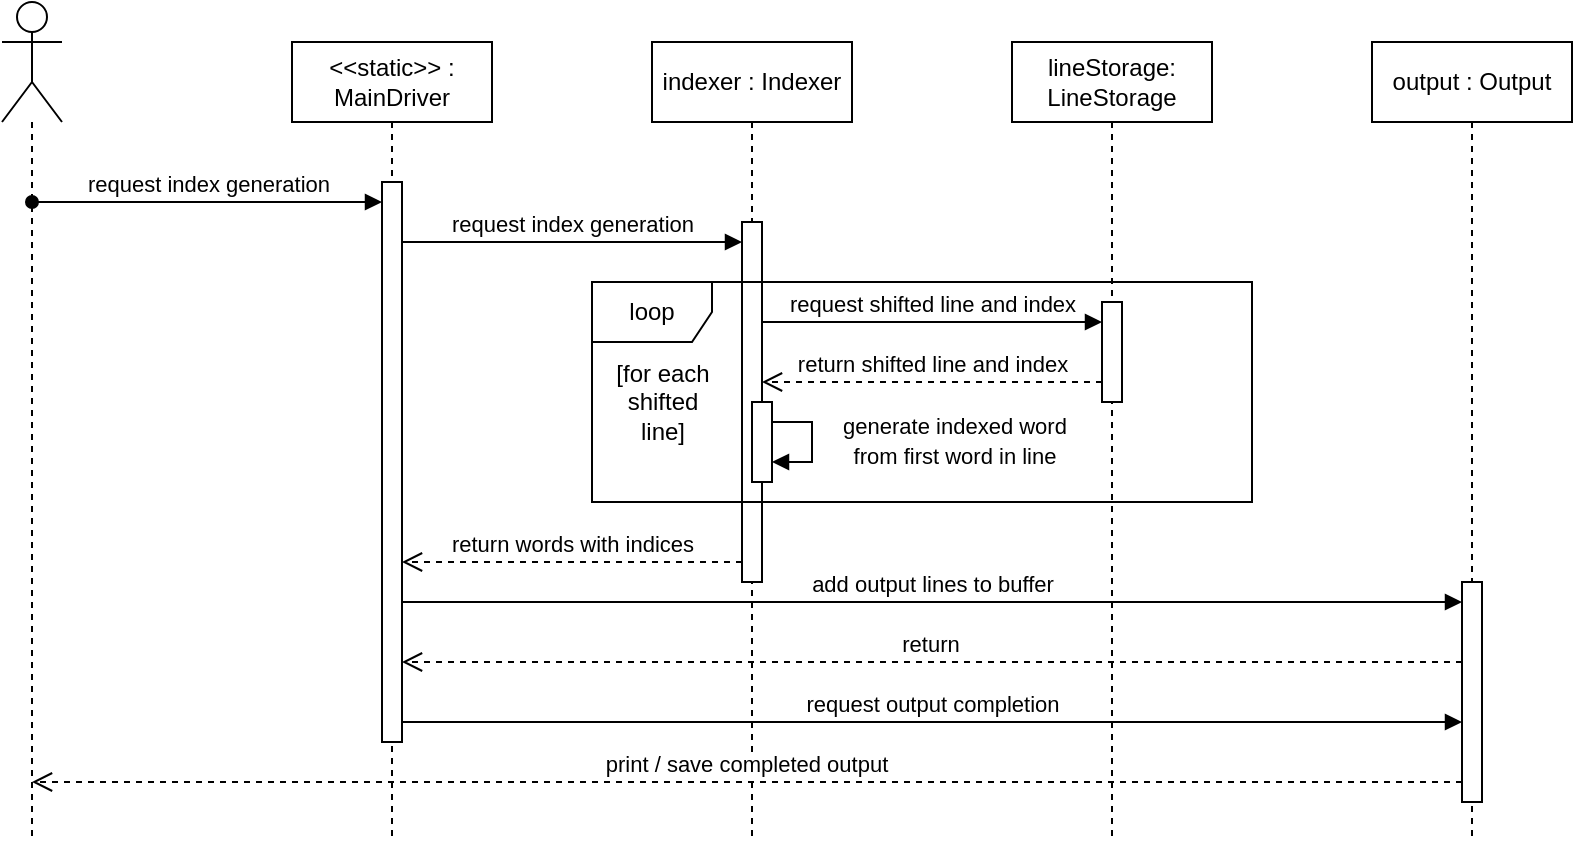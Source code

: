 <mxfile version="24.7.17">
  <diagram name="Page-1" id="2YBvvXClWsGukQMizWep">
    <mxGraphModel dx="892" dy="646" grid="1" gridSize="10" guides="1" tooltips="1" connect="1" arrows="1" fold="1" page="0" pageScale="1" pageWidth="850" pageHeight="1100" math="0" shadow="0">
      <root>
        <mxCell id="0" />
        <mxCell id="1" parent="0" />
        <mxCell id="aM9ryv3xv72pqoxQDRHE-5" value="&amp;lt;&amp;lt;static&amp;gt;&amp;gt; :&lt;div&gt;MainDriver&lt;/div&gt;" style="shape=umlLifeline;perimeter=lifelinePerimeter;whiteSpace=wrap;html=1;container=0;dropTarget=0;collapsible=0;recursiveResize=0;outlineConnect=0;portConstraint=eastwest;newEdgeStyle={&quot;edgeStyle&quot;:&quot;elbowEdgeStyle&quot;,&quot;elbow&quot;:&quot;vertical&quot;,&quot;curved&quot;:0,&quot;rounded&quot;:0};" parent="1" vertex="1">
          <mxGeometry x="220" y="40" width="100" height="400" as="geometry" />
        </mxCell>
        <mxCell id="aM9ryv3xv72pqoxQDRHE-6" value="" style="html=1;points=[];perimeter=orthogonalPerimeter;outlineConnect=0;targetShapes=umlLifeline;portConstraint=eastwest;newEdgeStyle={&quot;edgeStyle&quot;:&quot;elbowEdgeStyle&quot;,&quot;elbow&quot;:&quot;vertical&quot;,&quot;curved&quot;:0,&quot;rounded&quot;:0};" parent="aM9ryv3xv72pqoxQDRHE-5" vertex="1">
          <mxGeometry x="45" y="70" width="10" height="280" as="geometry" />
        </mxCell>
        <mxCell id="aM9ryv3xv72pqoxQDRHE-7" value="request index generation" style="html=1;verticalAlign=bottom;endArrow=block;edgeStyle=elbowEdgeStyle;elbow=vertical;curved=0;rounded=0;startArrow=oval;startFill=1;" parent="1" target="aM9ryv3xv72pqoxQDRHE-6" edge="1">
          <mxGeometry relative="1" as="geometry">
            <mxPoint x="90" y="120" as="sourcePoint" />
            <Array as="points">
              <mxPoint x="180" y="120" />
            </Array>
          </mxGeometry>
        </mxCell>
        <mxCell id="aM9ryv3xv72pqoxQDRHE-8" value="return shifted line and index" style="html=1;verticalAlign=bottom;endArrow=open;dashed=1;endSize=8;edgeStyle=elbowEdgeStyle;elbow=vertical;curved=0;rounded=0;" parent="1" source="VJOHlx4QjnRRitkUqrs1-6" target="VJOHlx4QjnRRitkUqrs1-4" edge="1">
          <mxGeometry x="0.006" relative="1" as="geometry">
            <mxPoint x="440" y="200" as="targetPoint" />
            <Array as="points">
              <mxPoint x="540" y="210" />
              <mxPoint x="535" y="200" />
            </Array>
            <mxPoint x="610" y="200" as="sourcePoint" />
            <mxPoint as="offset" />
          </mxGeometry>
        </mxCell>
        <mxCell id="y18RsyhrW6D1MjCLPBJH-8" style="edgeStyle=orthogonalEdgeStyle;rounded=0;orthogonalLoop=1;jettySize=auto;html=1;dashed=1;endArrow=none;endFill=0;" edge="1" parent="1" source="VJOHlx4QjnRRitkUqrs1-1">
          <mxGeometry relative="1" as="geometry">
            <mxPoint x="90.0" y="440" as="targetPoint" />
          </mxGeometry>
        </mxCell>
        <mxCell id="VJOHlx4QjnRRitkUqrs1-1" value="" style="shape=umlActor;verticalLabelPosition=bottom;verticalAlign=top;html=1;outlineConnect=0;" parent="1" vertex="1">
          <mxGeometry x="75" y="20" width="30" height="60" as="geometry" />
        </mxCell>
        <mxCell id="VJOHlx4QjnRRitkUqrs1-3" value="indexer : Indexer" style="shape=umlLifeline;perimeter=lifelinePerimeter;whiteSpace=wrap;html=1;container=0;dropTarget=0;collapsible=0;recursiveResize=0;outlineConnect=0;portConstraint=eastwest;newEdgeStyle={&quot;edgeStyle&quot;:&quot;elbowEdgeStyle&quot;,&quot;elbow&quot;:&quot;vertical&quot;,&quot;curved&quot;:0,&quot;rounded&quot;:0};" parent="1" vertex="1">
          <mxGeometry x="400" y="40" width="100" height="400" as="geometry" />
        </mxCell>
        <mxCell id="VJOHlx4QjnRRitkUqrs1-4" value="" style="html=1;points=[];perimeter=orthogonalPerimeter;outlineConnect=0;targetShapes=umlLifeline;portConstraint=eastwest;newEdgeStyle={&quot;edgeStyle&quot;:&quot;elbowEdgeStyle&quot;,&quot;elbow&quot;:&quot;vertical&quot;,&quot;curved&quot;:0,&quot;rounded&quot;:0};" parent="VJOHlx4QjnRRitkUqrs1-3" vertex="1">
          <mxGeometry x="45" y="90" width="10" height="180" as="geometry" />
        </mxCell>
        <mxCell id="aM9ryv3xv72pqoxQDRHE-4" value="" style="html=1;points=[];perimeter=orthogonalPerimeter;outlineConnect=0;targetShapes=umlLifeline;portConstraint=eastwest;newEdgeStyle={&quot;edgeStyle&quot;:&quot;elbowEdgeStyle&quot;,&quot;elbow&quot;:&quot;vertical&quot;,&quot;curved&quot;:0,&quot;rounded&quot;:0};" parent="VJOHlx4QjnRRitkUqrs1-3" vertex="1">
          <mxGeometry x="50" y="180" width="10" height="40" as="geometry" />
        </mxCell>
        <mxCell id="VJOHlx4QjnRRitkUqrs1-9" style="edgeStyle=elbowEdgeStyle;rounded=0;orthogonalLoop=1;jettySize=auto;html=1;elbow=vertical;curved=0;endArrow=block;endFill=1;" parent="VJOHlx4QjnRRitkUqrs1-3" source="aM9ryv3xv72pqoxQDRHE-4" target="aM9ryv3xv72pqoxQDRHE-4" edge="1">
          <mxGeometry relative="1" as="geometry" />
        </mxCell>
        <mxCell id="VJOHlx4QjnRRitkUqrs1-5" value="lineStorage: LineStorage" style="shape=umlLifeline;perimeter=lifelinePerimeter;whiteSpace=wrap;html=1;container=0;dropTarget=0;collapsible=0;recursiveResize=0;outlineConnect=0;portConstraint=eastwest;newEdgeStyle={&quot;edgeStyle&quot;:&quot;elbowEdgeStyle&quot;,&quot;elbow&quot;:&quot;vertical&quot;,&quot;curved&quot;:0,&quot;rounded&quot;:0};" parent="1" vertex="1">
          <mxGeometry x="580" y="40" width="100" height="400" as="geometry" />
        </mxCell>
        <mxCell id="VJOHlx4QjnRRitkUqrs1-6" value="" style="html=1;points=[];perimeter=orthogonalPerimeter;outlineConnect=0;targetShapes=umlLifeline;portConstraint=eastwest;newEdgeStyle={&quot;edgeStyle&quot;:&quot;elbowEdgeStyle&quot;,&quot;elbow&quot;:&quot;vertical&quot;,&quot;curved&quot;:0,&quot;rounded&quot;:0};" parent="VJOHlx4QjnRRitkUqrs1-5" vertex="1">
          <mxGeometry x="45" y="130" width="10" height="50" as="geometry" />
        </mxCell>
        <mxCell id="VJOHlx4QjnRRitkUqrs1-7" value="request index generation" style="html=1;verticalAlign=bottom;endArrow=block;edgeStyle=elbowEdgeStyle;elbow=vertical;curved=0;rounded=0;" parent="1" source="aM9ryv3xv72pqoxQDRHE-6" target="VJOHlx4QjnRRitkUqrs1-4" edge="1">
          <mxGeometry relative="1" as="geometry">
            <mxPoint x="280" y="140.0" as="sourcePoint" />
            <Array as="points">
              <mxPoint x="360" y="140" />
            </Array>
            <mxPoint x="430" y="140" as="targetPoint" />
          </mxGeometry>
        </mxCell>
        <mxCell id="VJOHlx4QjnRRitkUqrs1-8" value="request shifted line and index" style="html=1;verticalAlign=bottom;endArrow=block;edgeStyle=elbowEdgeStyle;elbow=vertical;curved=0;rounded=0;" parent="1" source="VJOHlx4QjnRRitkUqrs1-4" target="VJOHlx4QjnRRitkUqrs1-6" edge="1">
          <mxGeometry x="-0.002" relative="1" as="geometry">
            <mxPoint x="460" y="170" as="sourcePoint" />
            <Array as="points">
              <mxPoint x="560" y="180" />
              <mxPoint x="540" y="170" />
            </Array>
            <mxPoint x="600" y="170" as="targetPoint" />
            <mxPoint as="offset" />
          </mxGeometry>
        </mxCell>
        <mxCell id="VJOHlx4QjnRRitkUqrs1-10" value="&lt;font style=&quot;font-size: 11px;&quot;&gt;generate indexed word&lt;/font&gt;&lt;div&gt;&lt;font style=&quot;font-size: 11px;&quot;&gt;from first word in line&lt;/font&gt;&lt;/div&gt;" style="text;html=1;align=center;verticalAlign=middle;resizable=0;points=[];autosize=1;strokeColor=none;fillColor=none;" parent="1" vertex="1">
          <mxGeometry x="481" y="219" width="140" height="40" as="geometry" />
        </mxCell>
        <mxCell id="VJOHlx4QjnRRitkUqrs1-11" value="return words with indices" style="html=1;verticalAlign=bottom;endArrow=open;dashed=1;endSize=8;edgeStyle=elbowEdgeStyle;elbow=vertical;curved=0;rounded=0;" parent="1" source="VJOHlx4QjnRRitkUqrs1-4" target="aM9ryv3xv72pqoxQDRHE-6" edge="1">
          <mxGeometry x="0.003" relative="1" as="geometry">
            <mxPoint x="280" y="300" as="targetPoint" />
            <Array as="points">
              <mxPoint x="355" y="300" />
            </Array>
            <mxPoint x="440" y="300" as="sourcePoint" />
            <mxPoint as="offset" />
          </mxGeometry>
        </mxCell>
        <mxCell id="VJOHlx4QjnRRitkUqrs1-12" value="output : Output" style="shape=umlLifeline;perimeter=lifelinePerimeter;whiteSpace=wrap;html=1;container=0;dropTarget=0;collapsible=0;recursiveResize=0;outlineConnect=0;portConstraint=eastwest;newEdgeStyle={&quot;edgeStyle&quot;:&quot;elbowEdgeStyle&quot;,&quot;elbow&quot;:&quot;vertical&quot;,&quot;curved&quot;:0,&quot;rounded&quot;:0};" parent="1" vertex="1">
          <mxGeometry x="760" y="40" width="100" height="400" as="geometry" />
        </mxCell>
        <mxCell id="VJOHlx4QjnRRitkUqrs1-13" value="" style="html=1;points=[];perimeter=orthogonalPerimeter;outlineConnect=0;targetShapes=umlLifeline;portConstraint=eastwest;newEdgeStyle={&quot;edgeStyle&quot;:&quot;elbowEdgeStyle&quot;,&quot;elbow&quot;:&quot;vertical&quot;,&quot;curved&quot;:0,&quot;rounded&quot;:0};" parent="VJOHlx4QjnRRitkUqrs1-12" vertex="1">
          <mxGeometry x="45" y="270" width="10" height="110" as="geometry" />
        </mxCell>
        <mxCell id="VJOHlx4QjnRRitkUqrs1-14" value="add output lines to buffer" style="html=1;verticalAlign=bottom;endArrow=block;edgeStyle=elbowEdgeStyle;elbow=vertical;curved=0;rounded=0;" parent="1" edge="1">
          <mxGeometry relative="1" as="geometry">
            <mxPoint x="275" y="320" as="sourcePoint" />
            <Array as="points">
              <mxPoint x="365" y="320" />
            </Array>
            <mxPoint x="805" y="320" as="targetPoint" />
          </mxGeometry>
        </mxCell>
        <mxCell id="VJOHlx4QjnRRitkUqrs1-16" value="request output completion" style="html=1;verticalAlign=bottom;endArrow=block;edgeStyle=elbowEdgeStyle;elbow=vertical;curved=0;rounded=0;" parent="1" edge="1" target="VJOHlx4QjnRRitkUqrs1-13" source="aM9ryv3xv72pqoxQDRHE-6">
          <mxGeometry relative="1" as="geometry">
            <mxPoint x="280" y="380" as="sourcePoint" />
            <Array as="points">
              <mxPoint x="525" y="380" />
              <mxPoint x="385" y="370" />
            </Array>
            <mxPoint x="790" y="380" as="targetPoint" />
          </mxGeometry>
        </mxCell>
        <mxCell id="VJOHlx4QjnRRitkUqrs1-17" value="print / save completed output" style="html=1;verticalAlign=bottom;endArrow=open;dashed=1;endSize=8;edgeStyle=elbowEdgeStyle;elbow=vertical;curved=0;rounded=0;" parent="1" edge="1">
          <mxGeometry x="0.003" relative="1" as="geometry">
            <mxPoint x="90" y="410" as="targetPoint" />
            <Array as="points">
              <mxPoint x="411" y="410" />
            </Array>
            <mxPoint x="805.0" y="410.0" as="sourcePoint" />
            <mxPoint as="offset" />
          </mxGeometry>
        </mxCell>
        <mxCell id="VJOHlx4QjnRRitkUqrs1-18" value="loop" style="shape=umlFrame;whiteSpace=wrap;html=1;pointerEvents=0;" parent="1" vertex="1">
          <mxGeometry x="370" y="160" width="330" height="110" as="geometry" />
        </mxCell>
        <mxCell id="VJOHlx4QjnRRitkUqrs1-19" value="[for each&lt;div&gt;shifted&lt;/div&gt;&lt;div&gt;line]&lt;/div&gt;" style="text;html=1;align=center;verticalAlign=middle;resizable=0;points=[];autosize=1;strokeColor=none;fillColor=none;" parent="1" vertex="1">
          <mxGeometry x="370" y="190" width="70" height="60" as="geometry" />
        </mxCell>
        <mxCell id="y18RsyhrW6D1MjCLPBJH-1" value="return" style="html=1;verticalAlign=bottom;endArrow=open;dashed=1;endSize=8;edgeStyle=elbowEdgeStyle;elbow=vertical;curved=0;rounded=0;" edge="1" parent="1" source="VJOHlx4QjnRRitkUqrs1-13">
          <mxGeometry x="0.003" relative="1" as="geometry">
            <mxPoint x="275" y="350" as="targetPoint" />
            <Array as="points">
              <mxPoint x="370" y="350" />
            </Array>
            <mxPoint x="460" y="350" as="sourcePoint" />
            <mxPoint as="offset" />
          </mxGeometry>
        </mxCell>
      </root>
    </mxGraphModel>
  </diagram>
</mxfile>
